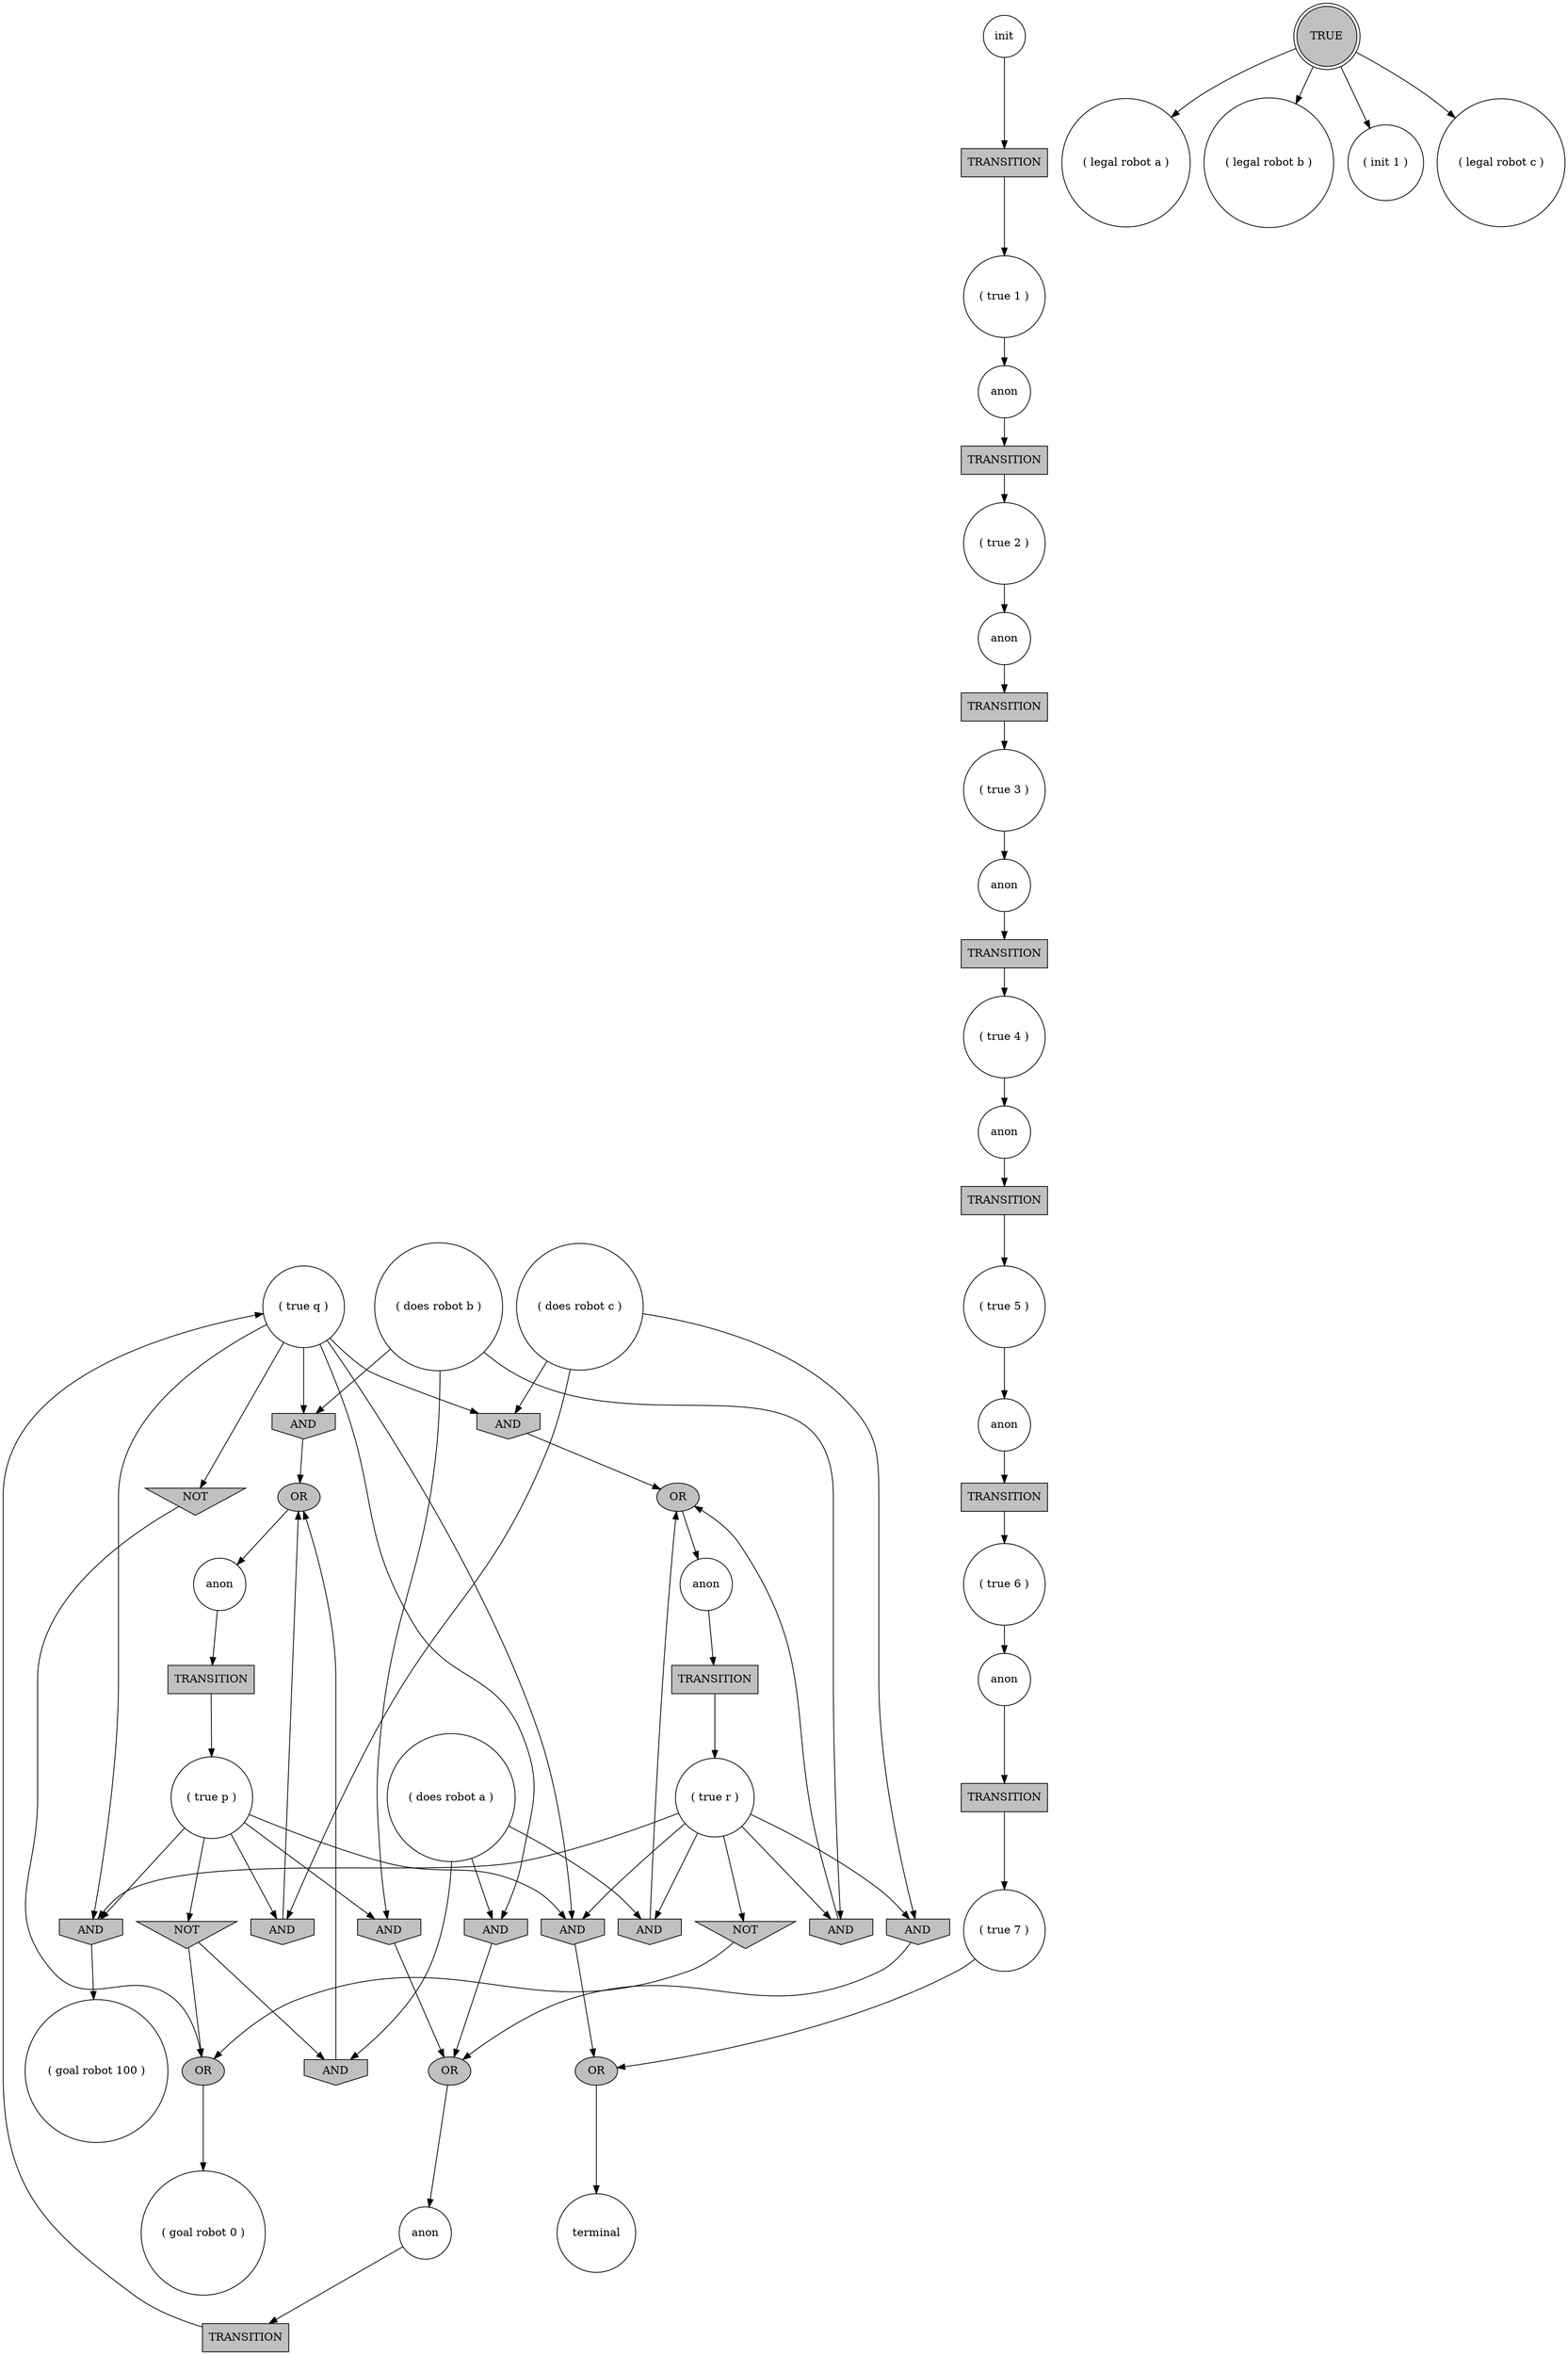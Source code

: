 digraph propNet
{
	"@5d0bb28b"[shape=circle, style= filled, fillcolor=white, label="( true 6 )"]; "@5d0bb28b"->"@2b4bd058"; 
	"@6da77da6"[shape=circle, style= filled, fillcolor=white, label="anon"]; "@6da77da6"->"@26faae45"; 
	"@43db39da"[shape=invhouse, style= filled, fillcolor=grey, label="AND"]; "@43db39da"->"@f89d913"; 
	"@202b8128"[shape=ellipse, style= filled, fillcolor=grey, label="OR"]; "@202b8128"->"@758df2d9"; 
	"@3d14e41f"[shape=box, style= filled, fillcolor=grey, label="TRANSITION"]; "@3d14e41f"->"@5461e130"; 
	"@656ddbe2"[shape=circle, style= filled, fillcolor=white, label="init"]; "@656ddbe2"->"@5c9913fd"; 
	"@242e393e"[shape=box, style= filled, fillcolor=grey, label="TRANSITION"]; "@242e393e"->"@206cc782"; 
	"@3b36f927"[shape=circle, style= filled, fillcolor=white, label="( true q )"]; "@3b36f927"->"@473f857f"; "@3b36f927"->"@7b6a5a2b"; "@3b36f927"->"@331b7b3d"; "@3b36f927"->"@40ac6e3b"; "@3b36f927"->"@5efda0d1"; "@3b36f927"->"@513ee221"; 
	"@4eefed7e"[shape=box, style= filled, fillcolor=grey, label="TRANSITION"]; "@4eefed7e"->"@5d0bb28b"; 
	"@2b4bd058"[shape=circle, style= filled, fillcolor=white, label="anon"]; "@2b4bd058"->"@242e393e"; 
	"@f96ad80"[shape=circle, style= filled, fillcolor=white, label="anon"]; "@f96ad80"->"@78d8f1b9"; 
	"@40ac6e3b"[shape=invhouse, style= filled, fillcolor=grey, label="AND"]; "@40ac6e3b"->"@3b291eea"; 
	"@a74efee"[shape=circle, style= filled, fillcolor=white, label="( goal robot 0 )"]; 
	"@f89d913"[shape=ellipse, style= filled, fillcolor=grey, label="OR"]; "@f89d913"->"@30205371"; 
	"@20c360d8"[shape=invhouse, style= filled, fillcolor=grey, label="AND"]; "@20c360d8"->"@3e1549e2"; 
	"@513ee221"[shape=invhouse, style= filled, fillcolor=grey, label="AND"]; "@513ee221"->"@3e1549e2"; 
	"@2fe287c6"[shape=circle, style= filled, fillcolor=white, label="anon"]; "@2fe287c6"->"@4eefed7e"; 
	"@331b7b3d"[shape=invhouse, style= filled, fillcolor=grey, label="AND"]; "@331b7b3d"->"@4290e32e"; 
	"@14b2ac9a"[shape=doublecircle, style= filled, fillcolor=grey, label="TRUE"]; "@14b2ac9a"->"@51b02068"; "@14b2ac9a"->"@60abb6e3"; "@14b2ac9a"->"@61fc0010"; "@14b2ac9a"->"@190dc823"; 
	"@16a6a40"[shape=box, style= filled, fillcolor=grey, label="TRANSITION"]; "@16a6a40"->"@2939641"; 
	"@5efda0d1"[shape=invhouse, style= filled, fillcolor=grey, label="AND"]; "@5efda0d1"->"@f89d913"; 
	"@190dc823"[shape=circle, style= filled, fillcolor=white, label="( legal robot c )"]; 
	"@190de522"[shape=circle, style= filled, fillcolor=white, label="anon"]; "@190de522"->"@16a6a40"; 
	"@bdc2eeb"[shape=box, style= filled, fillcolor=grey, label="TRANSITION"]; "@bdc2eeb"->"@38d02fa9"; 
	"@4e554b62"[shape=ellipse, style= filled, fillcolor=grey, label="OR"]; "@4e554b62"->"@a74efee"; 
	"@319fdf27"[shape=circle, style= filled, fillcolor=white, label="( true p )"]; "@319fdf27"->"@7b6a5a2b"; "@319fdf27"->"@462455e7"; "@319fdf27"->"@331b7b3d"; "@319fdf27"->"@20c360d8"; "@319fdf27"->"@2c0335ee"; 
	"@4290e32e"[shape=circle, style= filled, fillcolor=white, label="( goal robot 100 )"]; 
	"@1b90e06"[shape=circle, style= filled, fillcolor=white, label="( does robot c )"]; "@1b90e06"->"@43db39da"; "@1b90e06"->"@40ac6e3b"; "@1b90e06"->"@20c360d8"; 
	"@26faae45"[shape=box, style= filled, fillcolor=grey, label="TRANSITION"]; "@26faae45"->"@4226156d"; 
	"@4d21289e"[shape=invtriangle, style= filled, fillcolor=grey, label="NOT"]; "@4d21289e"->"@4e554b62"; 
	"@1e2e056e"[shape=circle, style= filled, fillcolor=white, label="anon"]; "@1e2e056e"->"@3d14e41f"; 
	"@473f857f"[shape=invtriangle, style= filled, fillcolor=grey, label="NOT"]; "@473f857f"->"@4e554b62"; 
	"@7b6a5a2b"[shape=invhouse, style= filled, fillcolor=grey, label="AND"]; "@7b6a5a2b"->"@202b8128"; 
	"@3b291eea"[shape=ellipse, style= filled, fillcolor=grey, label="OR"]; "@3b291eea"->"@55427994"; 
	"@462455e7"[shape=invtriangle, style= filled, fillcolor=grey, label="NOT"]; "@462455e7"->"@4e554b62"; "@462455e7"->"@7b85ef6e"; 
	"@2c683cae"[shape=circle, style= filled, fillcolor=white, label="anon"]; "@2c683cae"->"@30dff30e"; 
	"@60abb6e3"[shape=circle, style= filled, fillcolor=white, label="( legal robot b )"]; 
	"@4226156d"[shape=circle, style= filled, fillcolor=white, label="( true 3 )"]; "@4226156d"->"@1e2e056e"; 
	"@410f3b40"[shape=invhouse, style= filled, fillcolor=grey, label="AND"]; "@410f3b40"->"@3b291eea"; 
	"@5461e130"[shape=circle, style= filled, fillcolor=white, label="( true 4 )"]; "@5461e130"->"@2c683cae"; 
	"@30205371"[shape=circle, style= filled, fillcolor=white, label="anon"]; "@30205371"->"@1bc4513b"; 
	"@30dff30e"[shape=box, style= filled, fillcolor=grey, label="TRANSITION"]; "@30dff30e"->"@3676c398"; 
	"@2939641"[shape=circle, style= filled, fillcolor=white, label="( true 2 )"]; "@2939641"->"@6da77da6"; 
	"@758df2d9"[shape=circle, style= filled, fillcolor=white, label="terminal"]; 
	"@55427994"[shape=circle, style= filled, fillcolor=white, label="anon"]; "@55427994"->"@bdc2eeb"; 
	"@51b02068"[shape=circle, style= filled, fillcolor=white, label="( legal robot a )"]; 
	"@78d8f1b9"[shape=box, style= filled, fillcolor=grey, label="TRANSITION"]; "@78d8f1b9"->"@319fdf27"; 
	"@51489f7"[shape=circle, style= filled, fillcolor=white, label="( does robot b )"]; "@51489f7"->"@2c0335ee"; "@51489f7"->"@513ee221"; "@51489f7"->"@410f3b40"; 
	"@5c9913fd"[shape=box, style= filled, fillcolor=grey, label="TRANSITION"]; "@5c9913fd"->"@3cc130a4"; 
	"@3cc130a4"[shape=circle, style= filled, fillcolor=white, label="( true 1 )"]; "@3cc130a4"->"@190de522"; 
	"@62940efc"[shape=invhouse, style= filled, fillcolor=grey, label="AND"]; "@62940efc"->"@3b291eea"; 
	"@7b85ef6e"[shape=invhouse, style= filled, fillcolor=grey, label="AND"]; "@7b85ef6e"->"@3e1549e2"; 
	"@61fc0010"[shape=circle, style= filled, fillcolor=white, label="( init 1 )"]; 
	"@2c0335ee"[shape=invhouse, style= filled, fillcolor=grey, label="AND"]; "@2c0335ee"->"@f89d913"; 
	"@206cc782"[shape=circle, style= filled, fillcolor=white, label="( true 7 )"]; "@206cc782"->"@202b8128"; 
	"@3676c398"[shape=circle, style= filled, fillcolor=white, label="( true 5 )"]; "@3676c398"->"@2fe287c6"; 
	"@7af88c8e"[shape=circle, style= filled, fillcolor=white, label="( does robot a )"]; "@7af88c8e"->"@62940efc"; "@7af88c8e"->"@7b85ef6e"; "@7af88c8e"->"@5efda0d1"; 
	"@3e1549e2"[shape=ellipse, style= filled, fillcolor=grey, label="OR"]; "@3e1549e2"->"@f96ad80"; 
	"@38d02fa9"[shape=circle, style= filled, fillcolor=white, label="( true r )"]; "@38d02fa9"->"@43db39da"; "@38d02fa9"->"@7b6a5a2b"; "@38d02fa9"->"@331b7b3d"; "@38d02fa9"->"@62940efc"; "@38d02fa9"->"@410f3b40"; "@38d02fa9"->"@4d21289e"; 
	"@1bc4513b"[shape=box, style= filled, fillcolor=grey, label="TRANSITION"]; "@1bc4513b"->"@3b36f927"; 
}